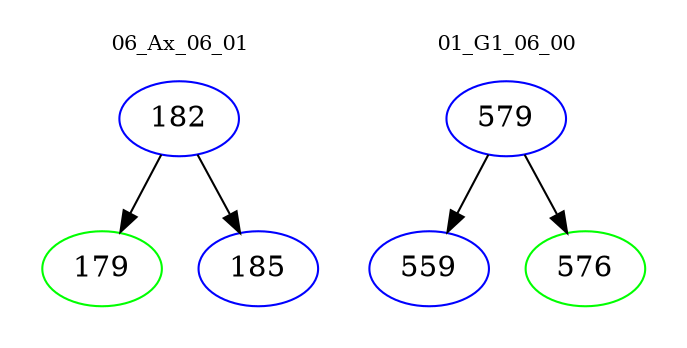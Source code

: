 digraph{
subgraph cluster_0 {
color = white
label = "06_Ax_06_01";
fontsize=10;
T0_182 [label="182", color="blue"]
T0_182 -> T0_179 [color="black"]
T0_179 [label="179", color="green"]
T0_182 -> T0_185 [color="black"]
T0_185 [label="185", color="blue"]
}
subgraph cluster_1 {
color = white
label = "01_G1_06_00";
fontsize=10;
T1_579 [label="579", color="blue"]
T1_579 -> T1_559 [color="black"]
T1_559 [label="559", color="blue"]
T1_579 -> T1_576 [color="black"]
T1_576 [label="576", color="green"]
}
}
